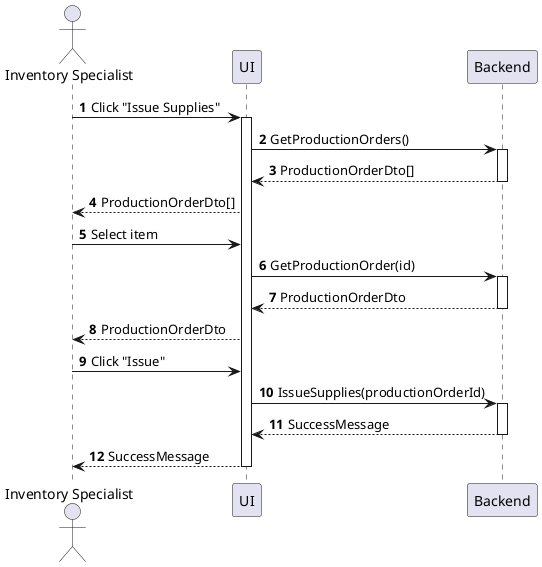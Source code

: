 @startuml inventory-supply-issue
autonumber

actor "Inventory Specialist" as a
participant UI as f
participant Backend as b

a -> f : Click "Issue Supplies"
activate f
f -> b : GetProductionOrders()
activate b
return ProductionOrderDto[]
f --> a : ProductionOrderDto[]
a -> f : Select item
f -> b : GetProductionOrder(id)
activate b
return ProductionOrderDto
f --> a : ProductionOrderDto
a -> f : Click "Issue"
f -> b : IssueSupplies(productionOrderId)
activate b
return SuccessMessage
return SuccessMessage
@enduml